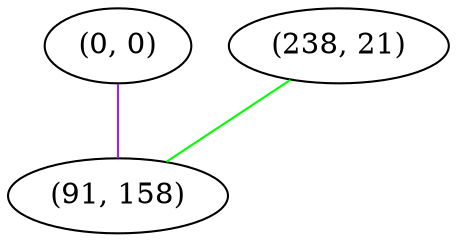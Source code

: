 graph "" {
"(0, 0)";
"(238, 21)";
"(91, 158)";
"(0, 0)" -- "(91, 158)"  [color=purple, key=0, weight=4];
"(238, 21)" -- "(91, 158)"  [color=green, key=0, weight=2];
}
